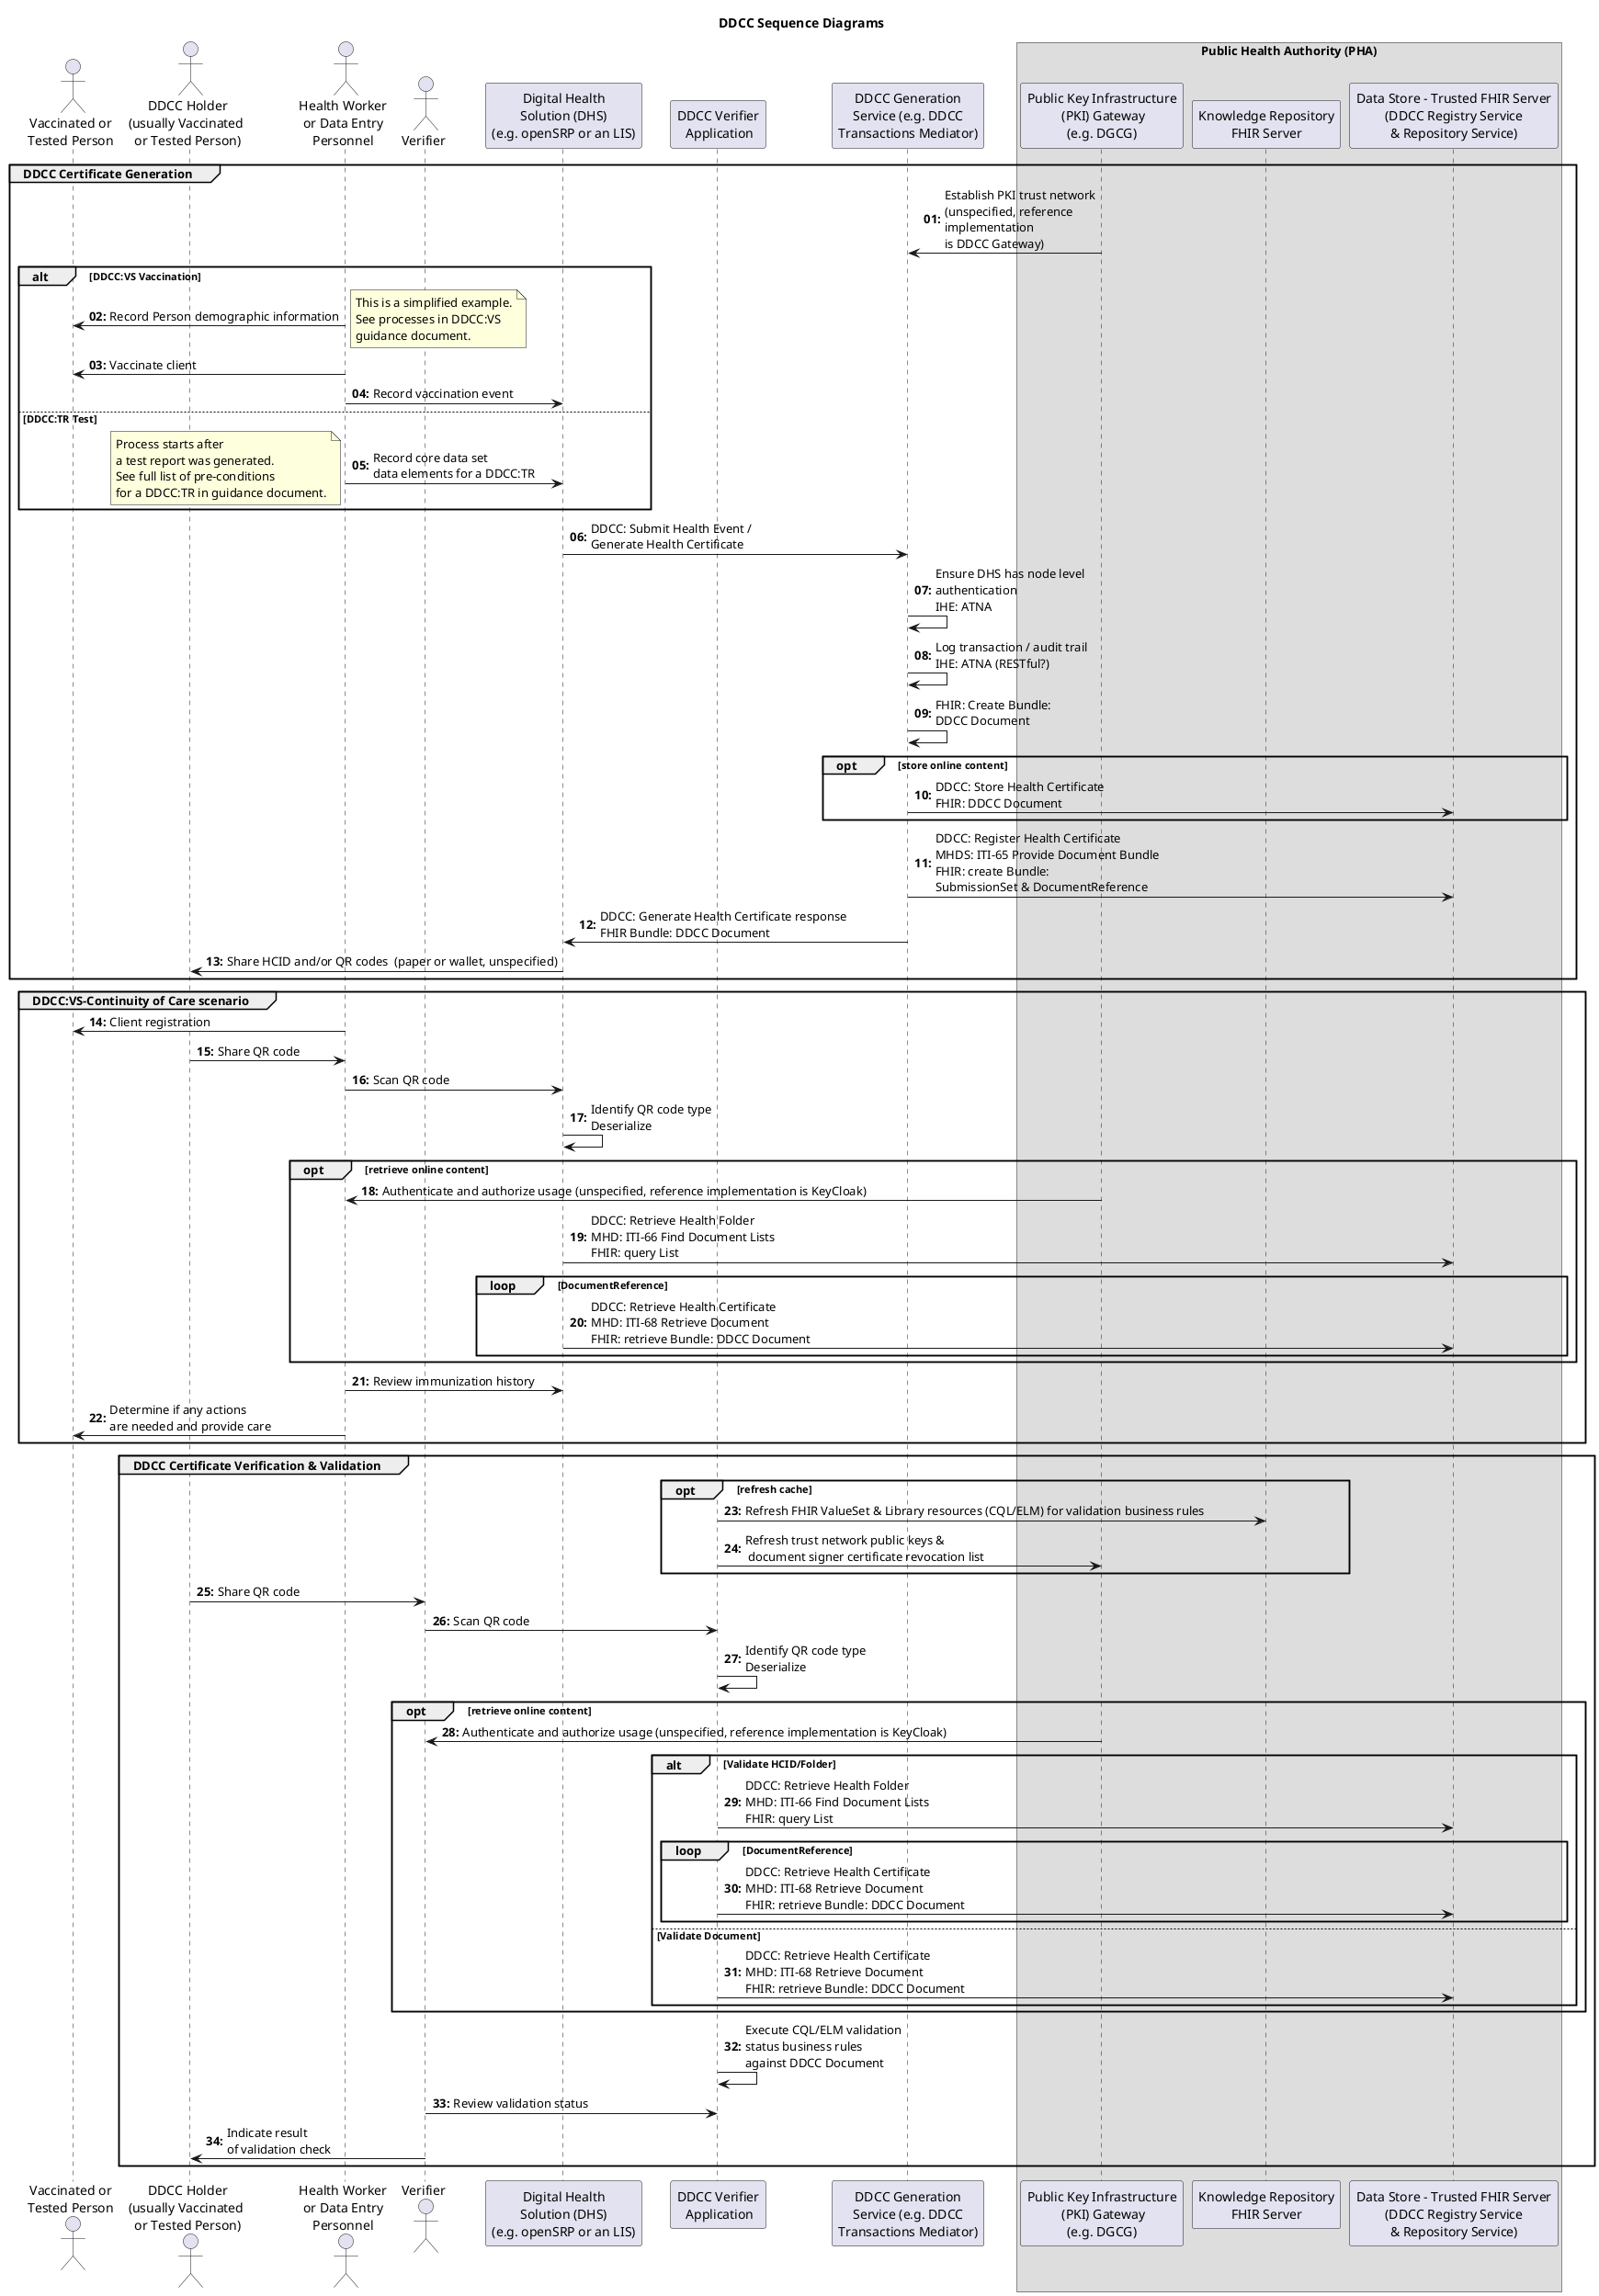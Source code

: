 @startuml
skinparam svgDimensionStyle false

title DDCC Sequence Diagrams

actor "Vaccinated or\nTested Person" as VP
actor "DDCC Holder\n(usually Vaccinated \nor Tested Person)" as DH
actor "Health Worker\n or Data Entry \nPersonnel" as HW
actor "Verifier" as VER
participant "Digital Health\nSolution (DHS)\n(e.g. openSRP or an LIS)" as DHS
participant "DDCC Verifier\n Application" as VAP
participant "DDCC Generation\nService (e.g. DDCC\nTransactions Mediator)" as CGS

box "Public Health Authority (PHA)"

   participant "Public Key Infrastructure\n (PKI) Gateway\n(e.g. DGCG)" as GATE
   participant "Knowledge Repository\nFHIR Server" as KM
   participant "Data Store - Trusted FHIR Server\n(DDCC Registry Service\n& Repository Service)"  as SHR
end box

autonumber "<b>00:</b>"

group DDCC Certificate Generation
    GATE->CGS: Establish PKI trust network\n(unspecified, reference\nimplementation\nis DDCC Gateway)
  
    alt DDCC:VS Vaccination 

   	 HW->VP: Record Person demographic information
  note right: This is a simplified example.\nSee processes in DDCC:VS\nguidance document.
   	 HW->VP: Vaccinate client
     HW->DHS: Record vaccination event

    else DDCC:TR Test
     HW->DHS: Record core data set\ndata elements for a DDCC:TR
note left: Process starts after\na test report was generated.\nSee full list of pre-conditions\nfor a DDCC:TR in guidance document. 
    End
    
    DHS->CGS: DDCC: Submit Health Event /\nGenerate Health Certificate
    CGS->CGS: Ensure DHS has node level\nauthentication\nIHE: ATNA
    CGS->CGS: Log transaction / audit trail\nIHE: ATNA (RESTful?)
    CGS->CGS: FHIR: Create Bundle:\nDDCC Document
    opt store online content
         CGS->SHR: DDCC: Store Health Certificate\nFHIR: DDCC Document
    end
    CGS->SHR: DDCC: Register Health Certificate\nMHDS: ITI-65 Provide Document Bundle\nFHIR: create Bundle: \nSubmissionSet & DocumentReference



    CGS->DHS: DDCC: Generate Health Certificate response\nFHIR Bundle: DDCC Document
    DHS->DH: Share HCID and/or QR codes  (paper or wallet, unspecified)
end 

group DDCC:VS-Continuity of Care scenario
    HW->VP: Client registration
    DH->HW: Share QR code

    HW->DHS: Scan QR code
    DHS->DHS: Identify QR code type\nDeserialize
    opt  retrieve online content
        GATE->HW: Authenticate and authorize usage (unspecified, reference implementation is KeyCloak)
        DHS->SHR: DDCC: Retrieve Health Folder\nMHD: ITI-66 Find Document Lists\nFHIR: query List
        loop DocumentReference
           DHS->SHR: DDCC: Retrieve Health Certificate\nMHD: ITI-68 Retrieve Document\nFHIR: retrieve Bundle: DDCC Document
        end
    end
    HW->DHS: Review immunization history
    HW->VP: Determine if any actions\nare needed and provide care
end

group DDCC Certificate Verification & Validation

    opt refresh cache
        VAP->KM: Refresh FHIR ValueSet & Library resources (CQL/ELM) for validation business rules
	VAP->GATE: Refresh trust network public keys &\n document signer certificate revocation list
    end 

    DH->VER: Share QR code
    VER->VAP: Scan QR code
    VAP->VAP: Identify QR code type\nDeserialize

    opt  retrieve online content
        GATE->VER: Authenticate and authorize usage (unspecified, reference implementation is KeyCloak)
        alt Validate HCID/Folder
          VAP->SHR: DDCC: Retrieve Health Folder\nMHD: ITI-66 Find Document Lists\nFHIR: query List
          loop DocumentReference
            VAP->SHR: DDCC: Retrieve Health Certificate\nMHD: ITI-68 Retrieve Document\nFHIR: retrieve Bundle: DDCC Document
          end
        else Validate Document
          VAP->SHR: DDCC: Retrieve Health Certificate\nMHD: ITI-68 Retrieve Document\nFHIR: retrieve Bundle: DDCC Document
        end
    end

    VAP->VAP: Execute CQL/ELM validation\nstatus business rules\nagainst DDCC Document
    VER->VAP: Review validation status
    VER->DH: Indicate result\nof validation check
end


@enduml
